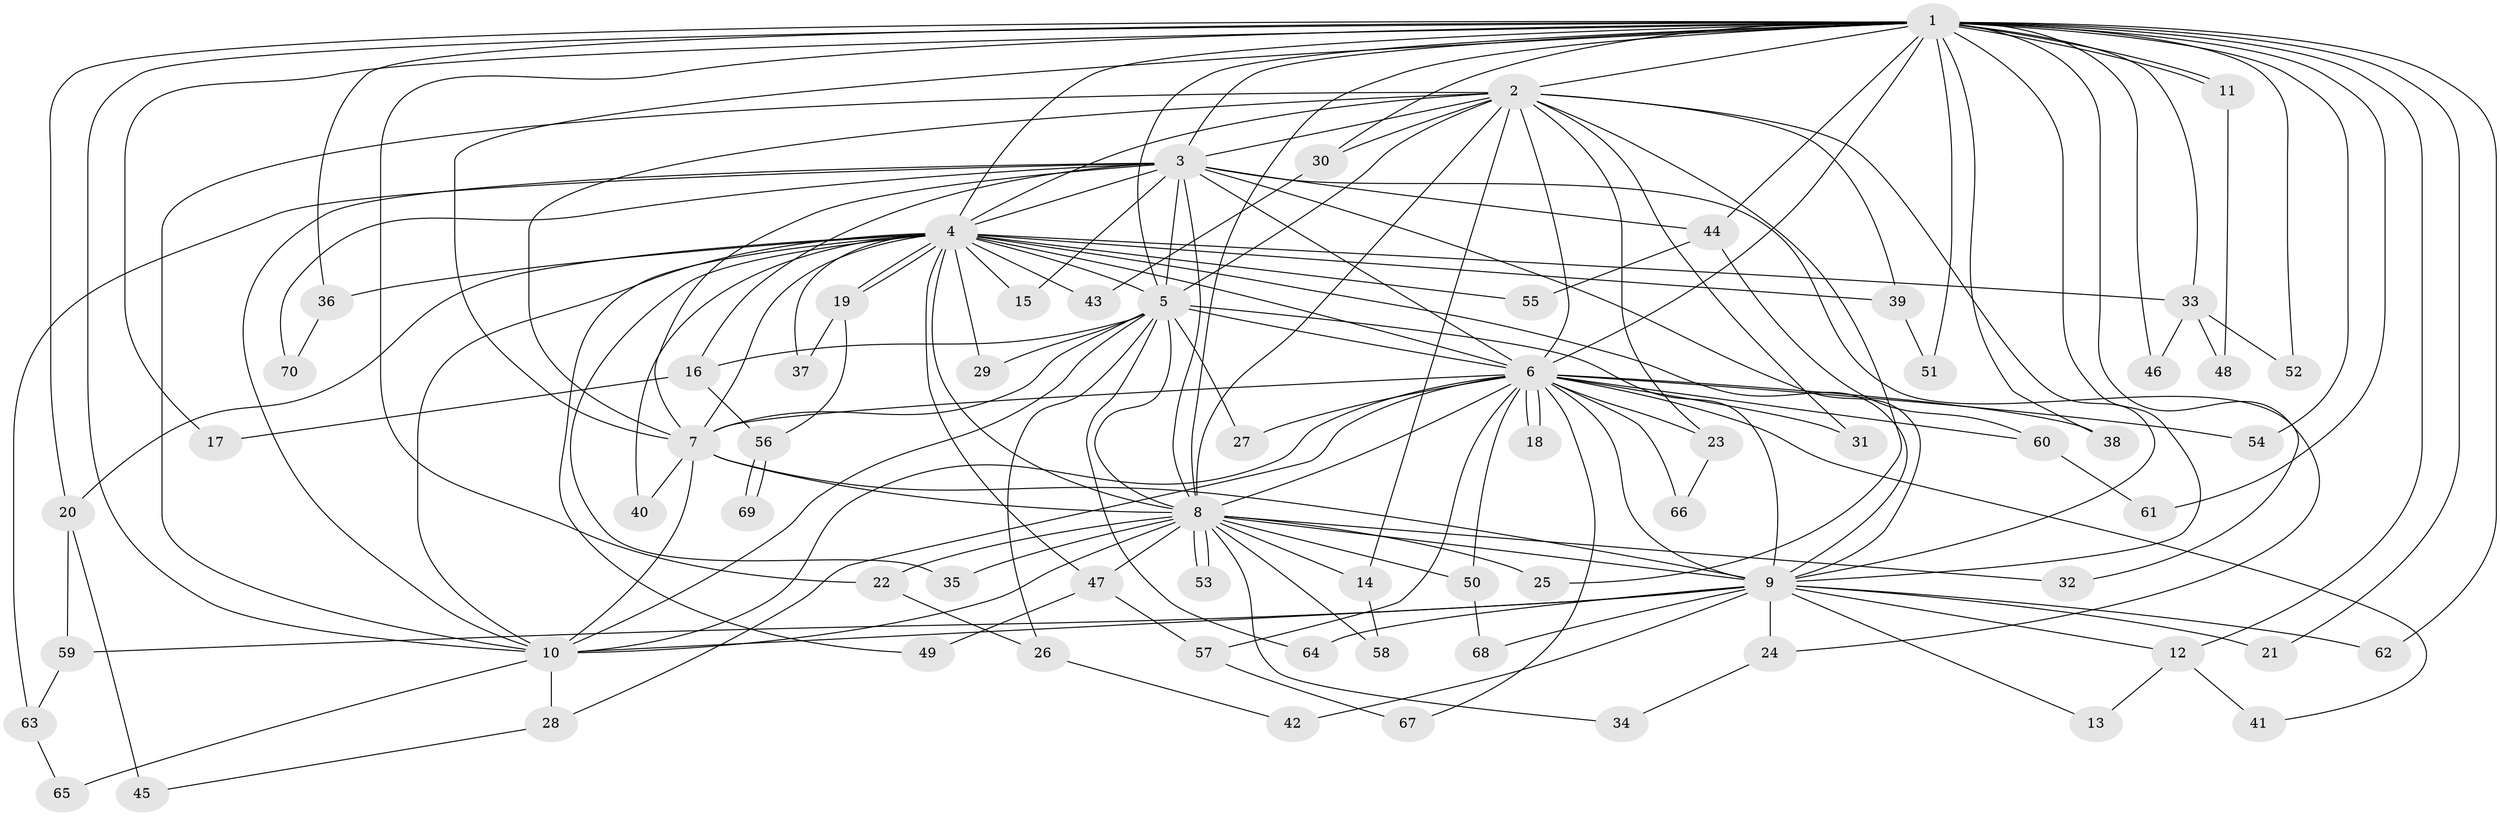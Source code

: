 // Generated by graph-tools (version 1.1) at 2025/49/03/09/25 03:49:30]
// undirected, 70 vertices, 165 edges
graph export_dot {
graph [start="1"]
  node [color=gray90,style=filled];
  1;
  2;
  3;
  4;
  5;
  6;
  7;
  8;
  9;
  10;
  11;
  12;
  13;
  14;
  15;
  16;
  17;
  18;
  19;
  20;
  21;
  22;
  23;
  24;
  25;
  26;
  27;
  28;
  29;
  30;
  31;
  32;
  33;
  34;
  35;
  36;
  37;
  38;
  39;
  40;
  41;
  42;
  43;
  44;
  45;
  46;
  47;
  48;
  49;
  50;
  51;
  52;
  53;
  54;
  55;
  56;
  57;
  58;
  59;
  60;
  61;
  62;
  63;
  64;
  65;
  66;
  67;
  68;
  69;
  70;
  1 -- 2;
  1 -- 3;
  1 -- 4;
  1 -- 5;
  1 -- 6;
  1 -- 7;
  1 -- 8;
  1 -- 9;
  1 -- 10;
  1 -- 11;
  1 -- 11;
  1 -- 12;
  1 -- 17;
  1 -- 20;
  1 -- 21;
  1 -- 22;
  1 -- 30;
  1 -- 32;
  1 -- 33;
  1 -- 36;
  1 -- 38;
  1 -- 44;
  1 -- 46;
  1 -- 51;
  1 -- 52;
  1 -- 54;
  1 -- 61;
  1 -- 62;
  2 -- 3;
  2 -- 4;
  2 -- 5;
  2 -- 6;
  2 -- 7;
  2 -- 8;
  2 -- 9;
  2 -- 10;
  2 -- 14;
  2 -- 23;
  2 -- 25;
  2 -- 30;
  2 -- 31;
  2 -- 39;
  3 -- 4;
  3 -- 5;
  3 -- 6;
  3 -- 7;
  3 -- 8;
  3 -- 9;
  3 -- 10;
  3 -- 15;
  3 -- 16;
  3 -- 24;
  3 -- 44;
  3 -- 63;
  3 -- 70;
  4 -- 5;
  4 -- 6;
  4 -- 7;
  4 -- 8;
  4 -- 9;
  4 -- 10;
  4 -- 15;
  4 -- 19;
  4 -- 19;
  4 -- 20;
  4 -- 29;
  4 -- 33;
  4 -- 35;
  4 -- 36;
  4 -- 37;
  4 -- 39;
  4 -- 40;
  4 -- 43;
  4 -- 47;
  4 -- 49;
  4 -- 55;
  5 -- 6;
  5 -- 7;
  5 -- 8;
  5 -- 9;
  5 -- 10;
  5 -- 16;
  5 -- 26;
  5 -- 27;
  5 -- 29;
  5 -- 64;
  6 -- 7;
  6 -- 8;
  6 -- 9;
  6 -- 10;
  6 -- 18;
  6 -- 18;
  6 -- 23;
  6 -- 27;
  6 -- 28;
  6 -- 31;
  6 -- 38;
  6 -- 41;
  6 -- 50;
  6 -- 54;
  6 -- 57;
  6 -- 60;
  6 -- 66;
  6 -- 67;
  7 -- 8;
  7 -- 9;
  7 -- 10;
  7 -- 40;
  8 -- 9;
  8 -- 10;
  8 -- 14;
  8 -- 22;
  8 -- 25;
  8 -- 32;
  8 -- 34;
  8 -- 35;
  8 -- 47;
  8 -- 50;
  8 -- 53;
  8 -- 53;
  8 -- 58;
  9 -- 10;
  9 -- 12;
  9 -- 13;
  9 -- 21;
  9 -- 24;
  9 -- 42;
  9 -- 59;
  9 -- 62;
  9 -- 64;
  9 -- 68;
  10 -- 28;
  10 -- 65;
  11 -- 48;
  12 -- 13;
  12 -- 41;
  14 -- 58;
  16 -- 17;
  16 -- 56;
  19 -- 37;
  19 -- 56;
  20 -- 45;
  20 -- 59;
  22 -- 26;
  23 -- 66;
  24 -- 34;
  26 -- 42;
  28 -- 45;
  30 -- 43;
  33 -- 46;
  33 -- 48;
  33 -- 52;
  36 -- 70;
  39 -- 51;
  44 -- 55;
  44 -- 60;
  47 -- 49;
  47 -- 57;
  50 -- 68;
  56 -- 69;
  56 -- 69;
  57 -- 67;
  59 -- 63;
  60 -- 61;
  63 -- 65;
}
